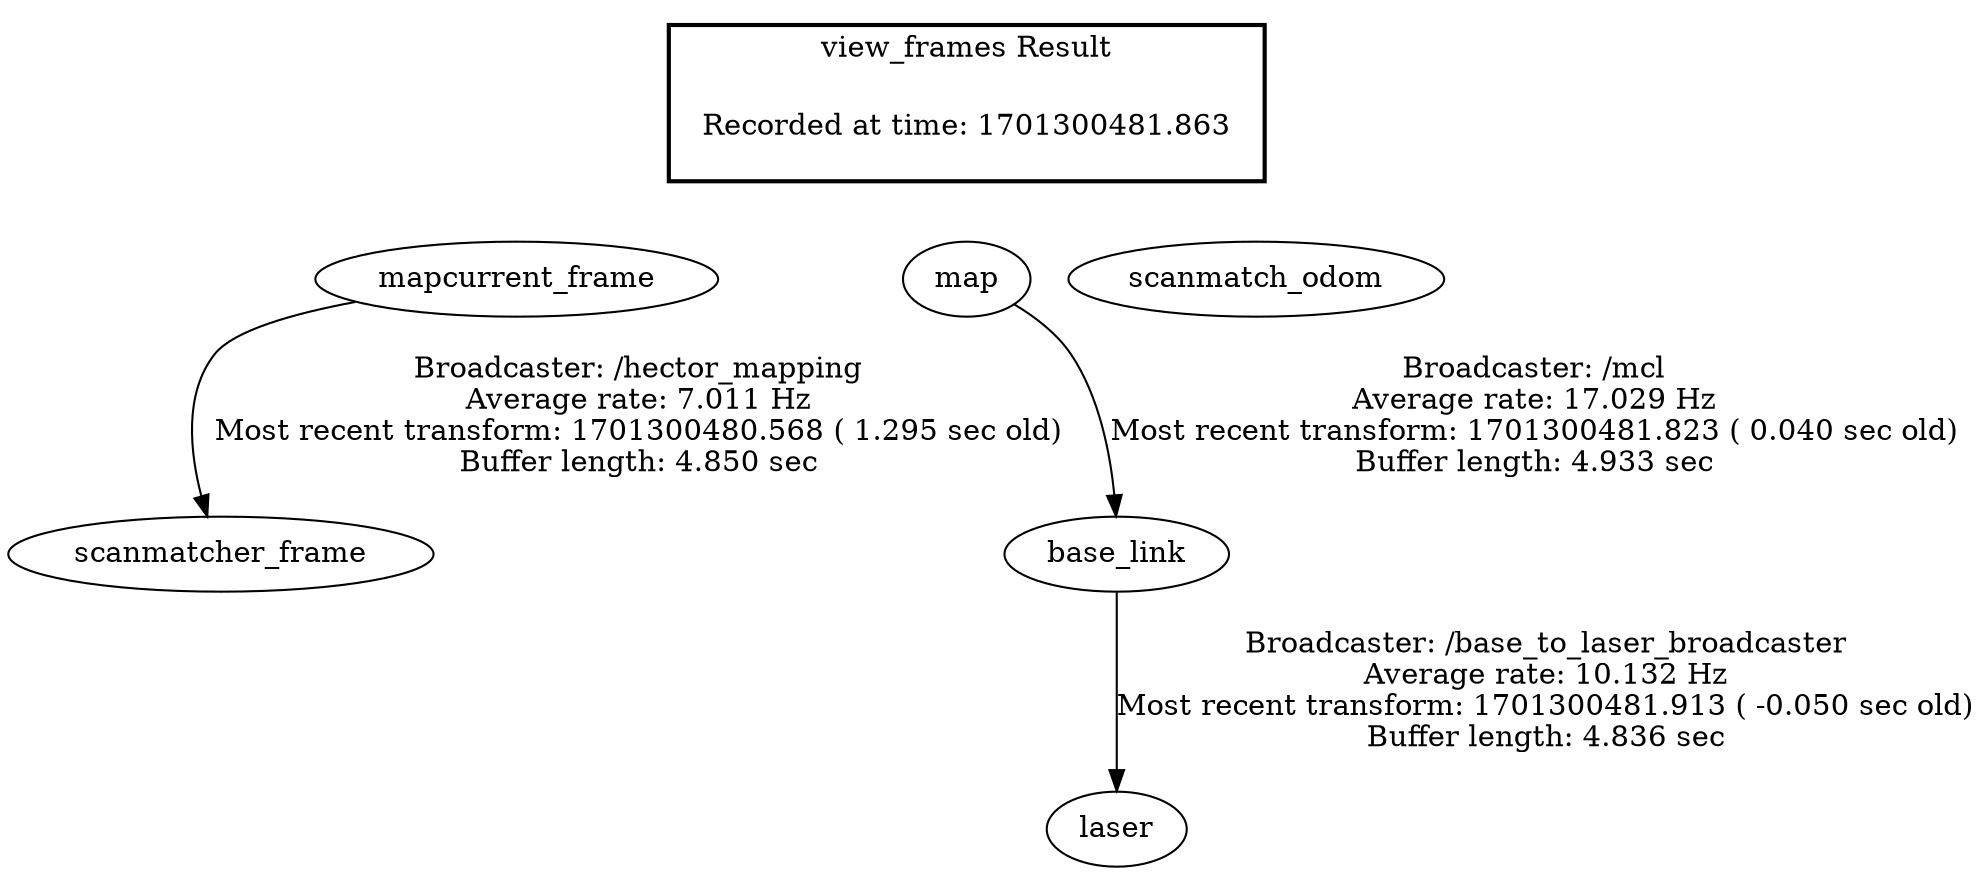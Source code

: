 digraph G {
"mapcurrent_frame" -> "scanmatcher_frame"[label="Broadcaster: /hector_mapping\nAverage rate: 7.011 Hz\nMost recent transform: 1701300480.568 ( 1.295 sec old)\nBuffer length: 4.850 sec\n"];
"map" -> "base_link"[label="Broadcaster: /mcl\nAverage rate: 17.029 Hz\nMost recent transform: 1701300481.823 ( 0.040 sec old)\nBuffer length: 4.933 sec\n"];
"base_link" -> "laser"[label="Broadcaster: /base_to_laser_broadcaster\nAverage rate: 10.132 Hz\nMost recent transform: 1701300481.913 ( -0.050 sec old)\nBuffer length: 4.836 sec\n"];
edge [style=invis];
 subgraph cluster_legend { style=bold; color=black; label ="view_frames Result";
"Recorded at time: 1701300481.863"[ shape=plaintext ] ;
 }->"mapcurrent_frame";
edge [style=invis];
 subgraph cluster_legend { style=bold; color=black; label ="view_frames Result";
"Recorded at time: 1701300481.863"[ shape=plaintext ] ;
 }->"scanmatch_odom";
edge [style=invis];
 subgraph cluster_legend { style=bold; color=black; label ="view_frames Result";
"Recorded at time: 1701300481.863"[ shape=plaintext ] ;
 }->"map";
}